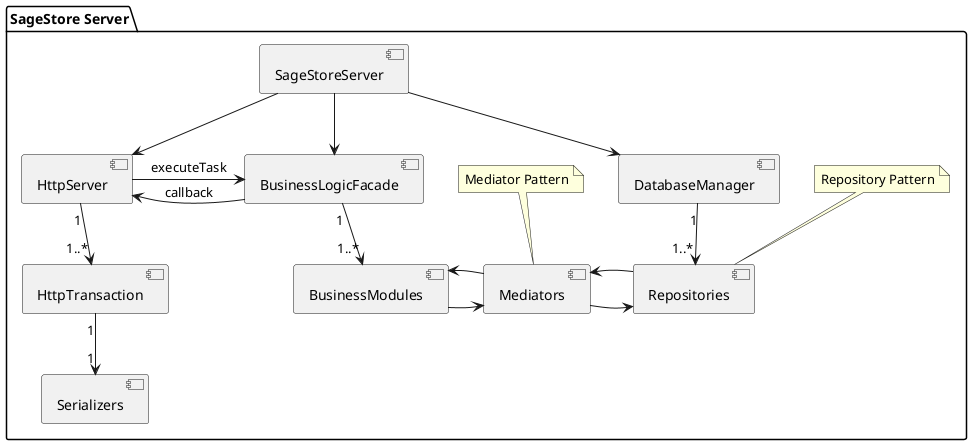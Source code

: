 @startuml
skinparam componentStyle uml2

package "SageStore Server" {
    [SageStoreServer] as SSS 
    [HttpServer] as HSer 
    [HttpTransaction] as HSes 
    [Serializers] as S 
    [BusinessLogicFacade] as BLF 
    [BusinessModules] as BM 
    [Mediators] as M 
    [DatabaseManager] as DM
    [Repositories] as R  

    SSS -down-> HSer 
    SSS -down-> BLF 
    SSS -down-> DM

    HSer -right-> BLF : "executeTask"
    HSer <-right- BLF : "callback"

    HSer "1"-down->"1..*" HSes
    HSes "1"-down->"1" S 

    BLF "1"-down->"1..*" BM

    DM "1"-down->"1..*" R 

    BM -right-> M
    BM <-right- M 
    M -right-> R 
    M <-right- R

    note "Mediator Pattern" as MediatorNote
    MediatorNote .. M

    note "Repository Pattern" as RepoNote
    RepoNote .. R
}

@enduml
